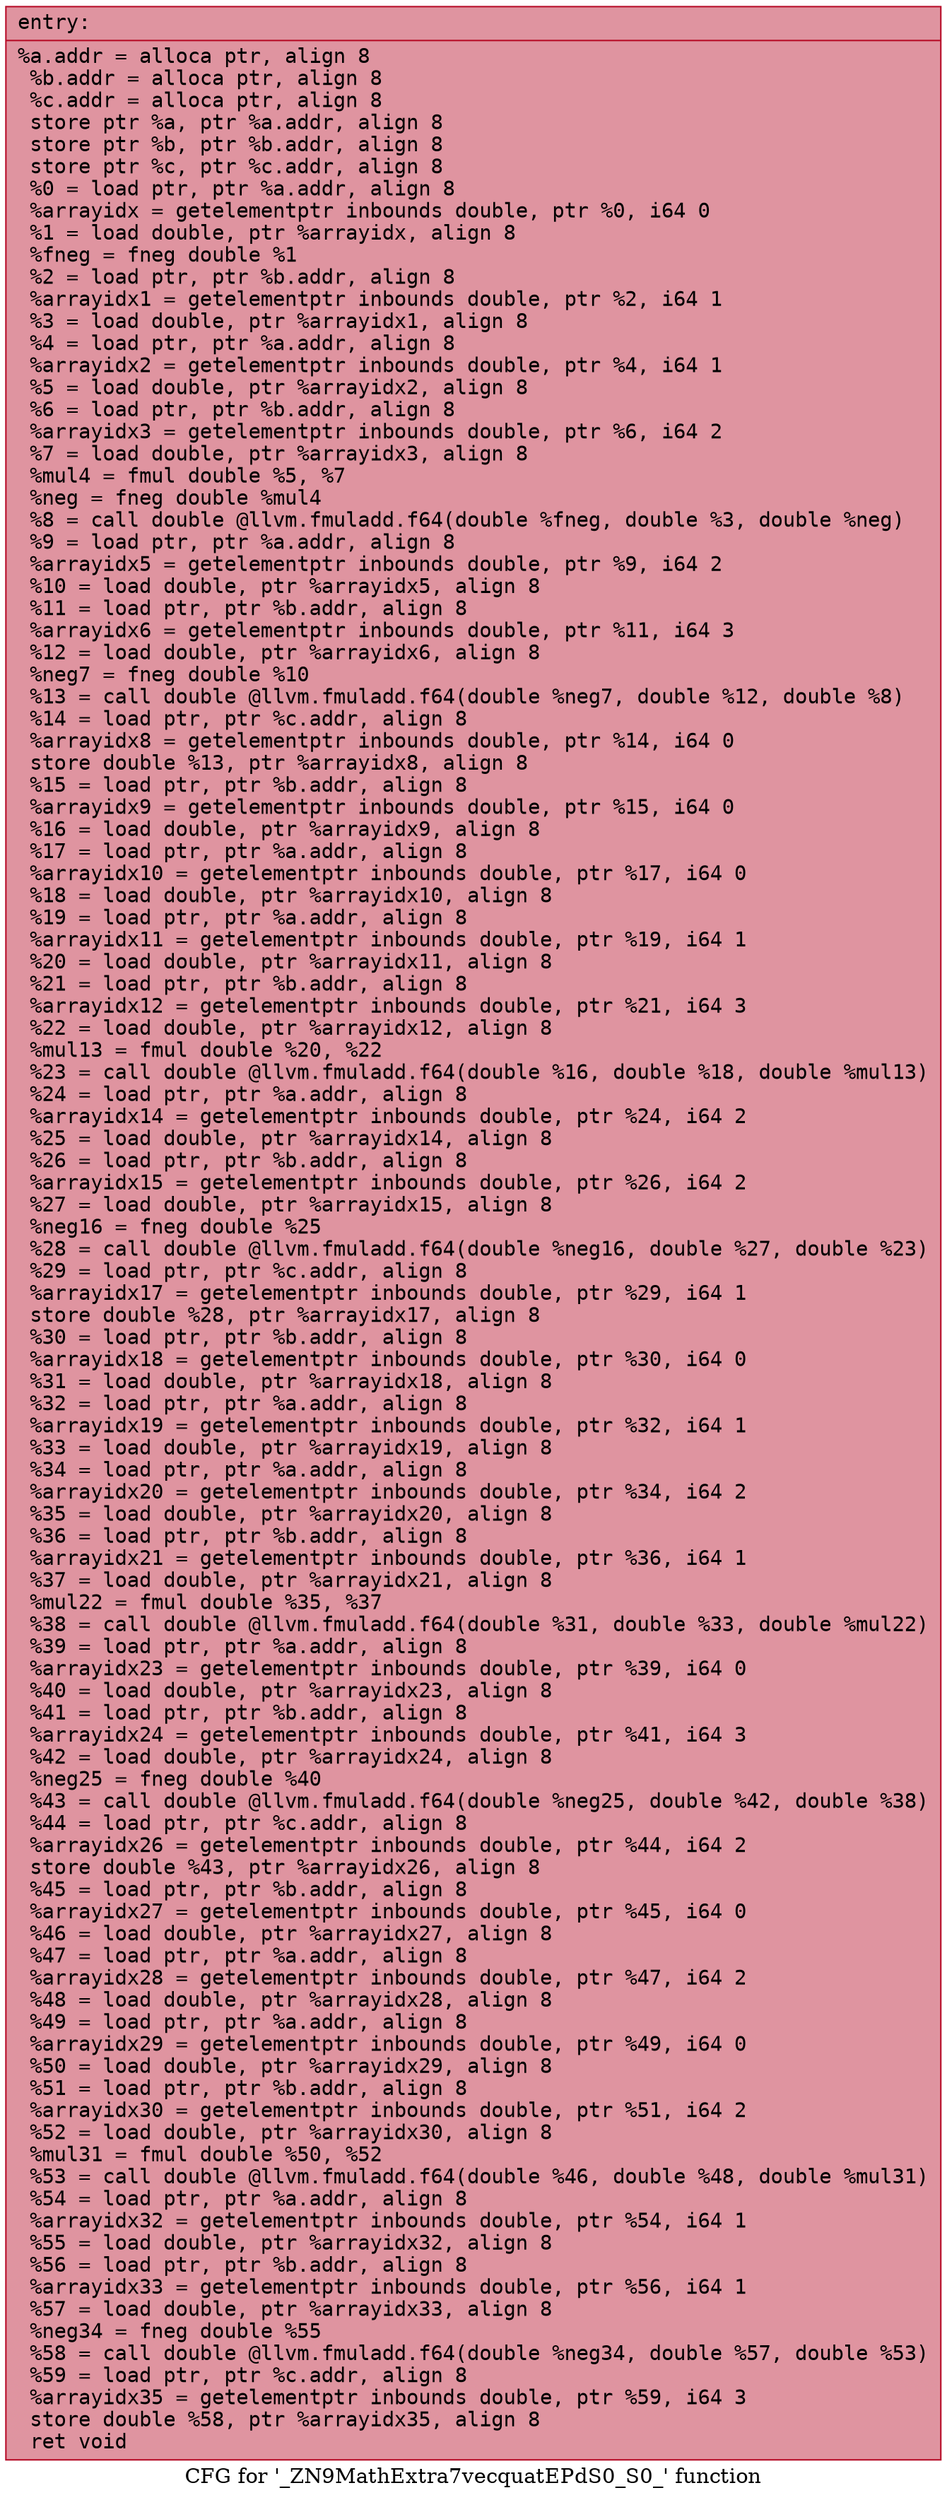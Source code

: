 digraph "CFG for '_ZN9MathExtra7vecquatEPdS0_S0_' function" {
	label="CFG for '_ZN9MathExtra7vecquatEPdS0_S0_' function";

	Node0x5583735b7d70 [shape=record,color="#b70d28ff", style=filled, fillcolor="#b70d2870" fontname="Courier",label="{entry:\l|  %a.addr = alloca ptr, align 8\l  %b.addr = alloca ptr, align 8\l  %c.addr = alloca ptr, align 8\l  store ptr %a, ptr %a.addr, align 8\l  store ptr %b, ptr %b.addr, align 8\l  store ptr %c, ptr %c.addr, align 8\l  %0 = load ptr, ptr %a.addr, align 8\l  %arrayidx = getelementptr inbounds double, ptr %0, i64 0\l  %1 = load double, ptr %arrayidx, align 8\l  %fneg = fneg double %1\l  %2 = load ptr, ptr %b.addr, align 8\l  %arrayidx1 = getelementptr inbounds double, ptr %2, i64 1\l  %3 = load double, ptr %arrayidx1, align 8\l  %4 = load ptr, ptr %a.addr, align 8\l  %arrayidx2 = getelementptr inbounds double, ptr %4, i64 1\l  %5 = load double, ptr %arrayidx2, align 8\l  %6 = load ptr, ptr %b.addr, align 8\l  %arrayidx3 = getelementptr inbounds double, ptr %6, i64 2\l  %7 = load double, ptr %arrayidx3, align 8\l  %mul4 = fmul double %5, %7\l  %neg = fneg double %mul4\l  %8 = call double @llvm.fmuladd.f64(double %fneg, double %3, double %neg)\l  %9 = load ptr, ptr %a.addr, align 8\l  %arrayidx5 = getelementptr inbounds double, ptr %9, i64 2\l  %10 = load double, ptr %arrayidx5, align 8\l  %11 = load ptr, ptr %b.addr, align 8\l  %arrayidx6 = getelementptr inbounds double, ptr %11, i64 3\l  %12 = load double, ptr %arrayidx6, align 8\l  %neg7 = fneg double %10\l  %13 = call double @llvm.fmuladd.f64(double %neg7, double %12, double %8)\l  %14 = load ptr, ptr %c.addr, align 8\l  %arrayidx8 = getelementptr inbounds double, ptr %14, i64 0\l  store double %13, ptr %arrayidx8, align 8\l  %15 = load ptr, ptr %b.addr, align 8\l  %arrayidx9 = getelementptr inbounds double, ptr %15, i64 0\l  %16 = load double, ptr %arrayidx9, align 8\l  %17 = load ptr, ptr %a.addr, align 8\l  %arrayidx10 = getelementptr inbounds double, ptr %17, i64 0\l  %18 = load double, ptr %arrayidx10, align 8\l  %19 = load ptr, ptr %a.addr, align 8\l  %arrayidx11 = getelementptr inbounds double, ptr %19, i64 1\l  %20 = load double, ptr %arrayidx11, align 8\l  %21 = load ptr, ptr %b.addr, align 8\l  %arrayidx12 = getelementptr inbounds double, ptr %21, i64 3\l  %22 = load double, ptr %arrayidx12, align 8\l  %mul13 = fmul double %20, %22\l  %23 = call double @llvm.fmuladd.f64(double %16, double %18, double %mul13)\l  %24 = load ptr, ptr %a.addr, align 8\l  %arrayidx14 = getelementptr inbounds double, ptr %24, i64 2\l  %25 = load double, ptr %arrayidx14, align 8\l  %26 = load ptr, ptr %b.addr, align 8\l  %arrayidx15 = getelementptr inbounds double, ptr %26, i64 2\l  %27 = load double, ptr %arrayidx15, align 8\l  %neg16 = fneg double %25\l  %28 = call double @llvm.fmuladd.f64(double %neg16, double %27, double %23)\l  %29 = load ptr, ptr %c.addr, align 8\l  %arrayidx17 = getelementptr inbounds double, ptr %29, i64 1\l  store double %28, ptr %arrayidx17, align 8\l  %30 = load ptr, ptr %b.addr, align 8\l  %arrayidx18 = getelementptr inbounds double, ptr %30, i64 0\l  %31 = load double, ptr %arrayidx18, align 8\l  %32 = load ptr, ptr %a.addr, align 8\l  %arrayidx19 = getelementptr inbounds double, ptr %32, i64 1\l  %33 = load double, ptr %arrayidx19, align 8\l  %34 = load ptr, ptr %a.addr, align 8\l  %arrayidx20 = getelementptr inbounds double, ptr %34, i64 2\l  %35 = load double, ptr %arrayidx20, align 8\l  %36 = load ptr, ptr %b.addr, align 8\l  %arrayidx21 = getelementptr inbounds double, ptr %36, i64 1\l  %37 = load double, ptr %arrayidx21, align 8\l  %mul22 = fmul double %35, %37\l  %38 = call double @llvm.fmuladd.f64(double %31, double %33, double %mul22)\l  %39 = load ptr, ptr %a.addr, align 8\l  %arrayidx23 = getelementptr inbounds double, ptr %39, i64 0\l  %40 = load double, ptr %arrayidx23, align 8\l  %41 = load ptr, ptr %b.addr, align 8\l  %arrayidx24 = getelementptr inbounds double, ptr %41, i64 3\l  %42 = load double, ptr %arrayidx24, align 8\l  %neg25 = fneg double %40\l  %43 = call double @llvm.fmuladd.f64(double %neg25, double %42, double %38)\l  %44 = load ptr, ptr %c.addr, align 8\l  %arrayidx26 = getelementptr inbounds double, ptr %44, i64 2\l  store double %43, ptr %arrayidx26, align 8\l  %45 = load ptr, ptr %b.addr, align 8\l  %arrayidx27 = getelementptr inbounds double, ptr %45, i64 0\l  %46 = load double, ptr %arrayidx27, align 8\l  %47 = load ptr, ptr %a.addr, align 8\l  %arrayidx28 = getelementptr inbounds double, ptr %47, i64 2\l  %48 = load double, ptr %arrayidx28, align 8\l  %49 = load ptr, ptr %a.addr, align 8\l  %arrayidx29 = getelementptr inbounds double, ptr %49, i64 0\l  %50 = load double, ptr %arrayidx29, align 8\l  %51 = load ptr, ptr %b.addr, align 8\l  %arrayidx30 = getelementptr inbounds double, ptr %51, i64 2\l  %52 = load double, ptr %arrayidx30, align 8\l  %mul31 = fmul double %50, %52\l  %53 = call double @llvm.fmuladd.f64(double %46, double %48, double %mul31)\l  %54 = load ptr, ptr %a.addr, align 8\l  %arrayidx32 = getelementptr inbounds double, ptr %54, i64 1\l  %55 = load double, ptr %arrayidx32, align 8\l  %56 = load ptr, ptr %b.addr, align 8\l  %arrayidx33 = getelementptr inbounds double, ptr %56, i64 1\l  %57 = load double, ptr %arrayidx33, align 8\l  %neg34 = fneg double %55\l  %58 = call double @llvm.fmuladd.f64(double %neg34, double %57, double %53)\l  %59 = load ptr, ptr %c.addr, align 8\l  %arrayidx35 = getelementptr inbounds double, ptr %59, i64 3\l  store double %58, ptr %arrayidx35, align 8\l  ret void\l}"];
}
